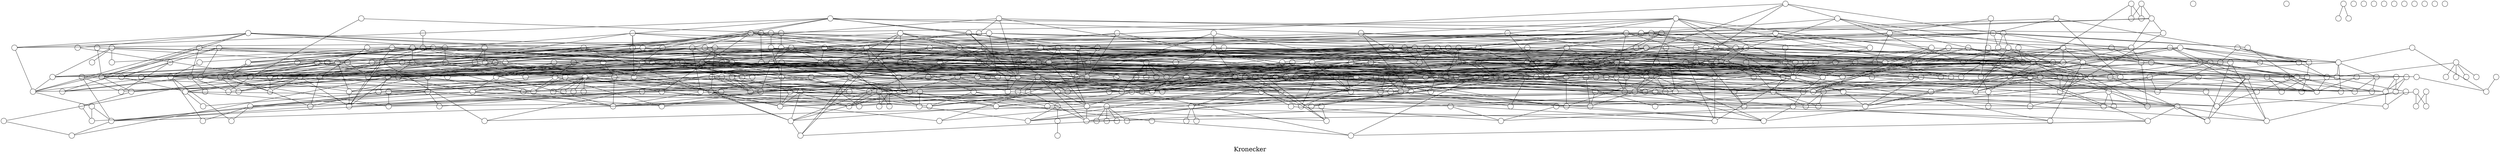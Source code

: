 /*****
Kronecker
*****/

graph G {
  graph [splines=false overlap=false]
  node  [shape=ellipse, width=0.3, height=0.3, label=""]
  0 ;
  1 ;
  2 ;
  3 ;
  4 ;
  5 ;
  6 ;
  7 ;
  8 ;
  9 ;
  10 ;
  11 ;
  12 ;
  13 ;
  14 ;
  15 ;
  16 ;
  17 ;
  18 ;
  19 ;
  20 ;
  22 ;
  23 ;
  24 ;
  27 ;
  28 ;
  29 ;
  30 ;
  31 ;
  32 ;
  33 ;
  34 ;
  35 ;
  36 ;
  37 ;
  38 ;
  39 ;
  40 ;
  41 ;
  42 ;
  43 ;
  44 ;
  45 ;
  46 ;
  47 ;
  49 ;
  50 ;
  51 ;
  52 ;
  53 ;
  54 ;
  55 ;
  56 ;
  57 ;
  58 ;
  59 ;
  60 ;
  61 ;
  62 ;
  63 ;
  64 ;
  65 ;
  67 ;
  68 ;
  69 ;
  70 ;
  71 ;
  72 ;
  73 ;
  75 ;
  76 ;
  77 ;
  78 ;
  79 ;
  80 ;
  81 ;
  82 ;
  83 ;
  85 ;
  86 ;
  87 ;
  88 ;
  89 ;
  90 ;
  92 ;
  93 ;
  94 ;
  96 ;
  97 ;
  98 ;
  99 ;
  100 ;
  101 ;
  102 ;
  103 ;
  104 ;
  105 ;
  106 ;
  107 ;
  108 ;
  109 ;
  110 ;
  111 ;
  113 ;
  114 ;
  115 ;
  116 ;
  117 ;
  118 ;
  119 ;
  120 ;
  121 ;
  122 ;
  123 ;
  124 ;
  125 ;
  126 ;
  127 ;
  128 ;
  129 ;
  130 ;
  132 ;
  133 ;
  134 ;
  135 ;
  136 ;
  137 ;
  138 ;
  139 ;
  140 ;
  141 ;
  142 ;
  143 ;
  146 ;
  147 ;
  148 ;
  149 ;
  150 ;
  151 ;
  153 ;
  154 ;
  155 ;
  156 ;
  157 ;
  158 ;
  159 ;
  160 ;
  162 ;
  163 ;
  164 ;
  165 ;
  166 ;
  167 ;
  168 ;
  169 ;
  171 ;
  172 ;
  174 ;
  175 ;
  176 ;
  177 ;
  178 ;
  181 ;
  182 ;
  183 ;
  185 ;
  186 ;
  187 ;
  188 ;
  189 ;
  190 ;
  191 ;
  192 ;
  193 ;
  194 ;
  196 ;
  197 ;
  198 ;
  199 ;
  200 ;
  201 ;
  202 ;
  203 ;
  204 ;
  205 ;
  206 ;
  207 ;
  208 ;
  209 ;
  210 ;
  211 ;
  212 ;
  214 ;
  215 ;
  216 ;
  217 ;
  218 ;
  219 ;
  220 ;
  221 ;
  222 ;
  223 ;
  224 ;
  226 ;
  227 ;
  228 ;
  229 ;
  230 ;
  231 ;
  232 ;
  234 ;
  235 ;
  236 ;
  237 ;
  238 ;
  239 ;
  240 ;
  241 ;
  242 ;
  243 ;
  244 ;
  245 ;
  246 ;
  247 ;
  249 ;
  250 ;
  251 ;
  253 ;
  255 ;
  256 ;
  257 ;
  258 ;
  259 ;
  261 ;
  262 ;
  263 ;
  264 ;
  265 ;
  266 ;
  267 ;
  268 ;
  270 ;
  271 ;
  272 ;
  273 ;
  274 ;
  275 ;
  276 ;
  277 ;
  279 ;
  280 ;
  281 ;
  282 ;
  283 ;
  284 ;
  285 ;
  286 ;
  287 ;
  288 ;
  290 ;
  291 ;
  292 ;
  293 ;
  295 ;
  297 ;
  298 ;
  299 ;
  300 ;
  301 ;
  302 ;
  304 ;
  305 ;
  306 ;
  307 ;
  308 ;
  309 ;
  310 ;
  311 ;
  312 ;
  313 ;
  314 ;
  315 ;
  316 ;
  317 ;
  318 ;
  319 ;
  320 ;
  321 ;
  322 ;
  323 ;
  324 ;
  325 ;
  326 ;
  327 ;
  328 ;
  329 ;
  330 ;
  331 ;
  332 ;
  333 ;
  334 ;
  335 ;
  336 ;
  337 ;
  338 ;
  339 ;
  340 ;
  341 ;
  342 ;
  343 ;
  344 ;
  345 ;
  347 ;
  348 ;
  349 ;
  350 ;
  352 ;
  353 ;
  354 ;
  355 ;
  356 ;
  357 ;
  358 ;
  359 ;
  361 ;
  364 ;
  365 ;
  366 ;
  367 ;
  368 ;
  370 ;
  371 ;
  373 ;
  374 ;
  375 ;
  377 ;
  379 ;
  380 ;
  381 ;
  383 ;
  384 ;
  385 ;
  386 ;
  387 ;
  389 ;
  390 ;
  391 ;
  392 ;
  393 ;
  394 ;
  395 ;
  396 ;
  397 ;
  398 ;
  399 ;
  400 ;
  401 ;
  402 ;
  403 ;
  404 ;
  405 ;
  406 ;
  407 ;
  408 ;
  410 ;
  411 ;
  412 ;
  413 ;
  414 ;
  416 ;
  417 ;
  418 ;
  419 ;
  420 ;
  421 ;
  422 ;
  423 ;
  424 ;
  425 ;
  426 ;
  427 ;
  428 ;
  429 ;
  430 ;
  431 ;
  432 ;
  433 ;
  434 ;
  435 ;
  436 ;
  437 ;
  438 ;
  439 ;
  440 ;
  441 ;
  442 ;
  443 ;
  444 ;
  445 ;
  446 ;
  447 ;
  448 ;
  449 ;
  450 ;
  451 ;
  452 ;
  454 ;
  455 ;
  456 ;
  457 ;
  458 ;
  459 ;
  460 ;
  461 ;
  462 ;
  463 ;
  464 ;
  465 ;
  467 ;
  468 ;
  470 ;
  472 ;
  473 ;
  474 ;
  475 ;
  477 ;
  479 ;
  480 ;
  481 ;
  482 ;
  483 ;
  484 ;
  485 ;
  486 ;
  488 ;
  489 ;
  490 ;
  491 ;
  492 ;
  493 ;
  494 ;
  495 ;
  497 ;
  498 ;
  499 ;
  500 ;
  501 ;
  502 ;
  503 ;
  504 ;
  506 ;
  507 ;
  508 ;
  509 ;
  510 ;
  511 ;
  512 ;
  513 ;
  514 ;
  515 ;
  516 ;
  517 ;
  518 ;
  519 ;
  520 ;
  521 ;
  522 ;
  523 ;
  524 ;
  525 ;
  526 ;
  527 ;
  528 ;
  529 ;
  530 ;
  531 ;
  532 ;
  533 ;
  534 ;
  535 ;
  536 ;
  537 ;
  538 ;
  539 ;
  540 ;
  541 ;
  543 ;
  544 ;
  545 ;
  546 ;
  547 ;
  548 ;
  549 ;
  550 ;
  551 ;
  552 ;
  553 ;
  554 ;
  555 ;
  556 ;
  558 ;
  559 ;
  560 ;
  562 ;
  563 ;
  564 ;
  565 ;
  566 ;
  567 ;
  568 ;
  569 ;
  570 ;
  571 ;
  572 ;
  573 ;
  575 ;
  0 -- 193;
  0 -- 194;
  0 -- 196;
  0 -- 197;
  0 -- 210;
  1 -- 192;
  1 -- 216;
  1 -- 242;
  1 -- 393;
  2 -- 192;
  3 -- 11;
  3 -- 76;
  3 -- 190;
  3 -- 191;
  3 -- 314;
  4 -- 189;
  4 -- 311;
  5 -- 189;
  6 -- 190;
  6 -- 191;
  6 -- 332;
  6 -- 412;
  7 -- 17;
  7 -- 189;
  7 -- 242;
  8 -- 39;
  8 -- 189;
  9 -- 185;
  9 -- 187;
  9 -- 188;
  9 -- 282;
  10 -- 60;
  10 -- 183;
  10 -- 186;
  10 -- 512;
  11 -- 183;
  11 -- 186;
  11 -- 211;
  11 -- 344;
  11 -- 365;
  11 -- 436;
  11 -- 508;
  12 -- 181;
  12 -- 182;
  12 -- 463;
  13 -- 489;
  14 -- 60;
  14 -- 407;
  14 -- 427;
  15 -- 68;
  15 -- 181;
  15 -- 182;
  16 -- 73;
  16 -- 454;
  16 -- 475;
  18 -- 24;
  18 -- 76;
  18 -- 211;
  18 -- 212;
  18 -- 214;
  18 -- 215;
  18 -- 241;
  18 -- 274;
  18 -- 317;
  19 -- 178;
  19 -- 210;
  19 -- 272;
  19 -- 371;
  20 -- 113;
  20 -- 210;
  20 -- 215;
  20 -- 431;
  20 -- 443;
  22 -- 63;
  22 -- 207;
  23 -- 207;
  24 -- 34;
  24 -- 118;
  24 -- 176;
  24 -- 208;
  24 -- 209;
  24 -- 336;
  24 -- 397;
  27 -- 202;
  27 -- 203;
  27 -- 205;
  27 -- 206;
  27 -- 230;
  27 -- 350;
  27 -- 444;
  28 -- 86;
  28 -- 201;
  28 -- 204;
  28 -- 485;
  29 -- 40;
  29 -- 100;
  29 -- 201;
  29 -- 204;
  29 -- 384;
  30 -- 31;
  30 -- 68;
  30 -- 105;
  30 -- 199;
  30 -- 200;
  30 -- 253;
  30 -- 367;
  30 -- 391;
  31 -- 198;
  31 -- 247;
  32 -- 171;
  32 -- 198;
  32 -- 324;
  32 -- 355;
  33 -- 43;
  33 -- 123;
  33 -- 199;
  33 -- 200;
  34 -- 87;
  34 -- 97;
  34 -- 198;
  34 -- 218;
  34 -- 348;
  35 -- 104;
  35 -- 198;
  35 -- 262;
  36 -- 157;
  36 -- 158;
  36 -- 160;
  36 -- 314;
  37 -- 156;
  37 -- 159;
  37 -- 389;
  38 -- 42;
  38 -- 156;
  38 -- 159;
  39 -- 83;
  39 -- 154;
  39 -- 155;
  39 -- 206;
  40 -- 153;
  40 -- 494;
  41 -- 64;
  41 -- 149;
  41 -- 153;
  41 -- 458;
  42 -- 46;
  42 -- 154;
  42 -- 155;
  42 -- 367;
  43 -- 153;
  43 -- 444;
  43 -- 510;
  44 -- 153;
  44 -- 228;
  44 -- 353;
  45 -- 148;
  45 -- 149;
  45 -- 151;
  45 -- 271;
  45 -- 403;
  46 -- 68;
  46 -- 117;
  46 -- 147;
  46 -- 150;
  47 -- 147;
  47 -- 150;
  47 -- 234;
  47 -- 393;
  47 -- 464;
49;
  50 -- 89;
  51 -- 92;
  51 -- 133;
  51 -- 146;
  51 -- 200;
  51 -- 236;
  51 -- 268;
  51 -- 308;
  51 -- 485;
  52 -- 143;
  53 -- 62;
  53 -- 246;
  54 -- 79;
  54 -- 119;
  54 -- 175;
  54 -- 176;
  54 -- 178;
  55 -- 82;
  55 -- 102;
  55 -- 104;
  55 -- 174;
  55 -- 177;
  55 -- 418;
  55 -- 502;
  56 -- 174;
  56 -- 177;
  56 -- 212;
  56 -- 220;
  56 -- 426;
  57 -- 172;
  57 -- 243;
  57 -- 397;
  57 -- 421;
  58 -- 171;
  58 -- 190;
  58 -- 240;
  58 -- 350;
  59 -- 171;
  59 -- 193;
  59 -- 222;
  59 -- 291;
  59 -- 315;
  60 -- 172;
  60 -- 452;
  61 -- 171;
  61 -- 188;
  62 -- 171;
  62 -- 243;
  63 -- 166;
  63 -- 167;
  63 -- 169;
  64 -- 120;
  64 -- 165;
  64 -- 168;
  64 -- 258;
  65 -- 103;
  65 -- 104;
  65 -- 165;
  65 -- 168;
  65 -- 246;
  67 -- 162;
  67 -- 210;
  67 -- 323;
  67 -- 434;
  68 -- 162;
  68 -- 399;
  69 -- 163;
  69 -- 164;
  69 -- 329;
  70 -- 93;
  70 -- 122;
  70 -- 162;
  71 -- 162;
  71 -- 183;
  71 -- 392;
  72 -- 104;
  72 -- 208;
  72 -- 265;
  72 -- 266;
  72 -- 268;
  72 -- 320;
  73 -- 106;
  73 -- 115;
  73 -- 264;
  73 -- 267;
  73 -- 341;
  73 -- 361;
  73 -- 492;
  75 -- 262;
  75 -- 263;
  76 -- 150;
  76 -- 261;
  77 -- 261;
  77 -- 282;
  77 -- 344;
  77 -- 467;
  78 -- 88;
  78 -- 262;
  78 -- 263;
  78 -- 307;
  79 -- 261;
  80 -- 82;
  80 -- 234;
  80 -- 261;
  81 -- 256;
  81 -- 257;
  81 -- 259;
  81 -- 338;
  82 -- 104;
  82 -- 255;
  82 -- 258;
  82 -- 436;
  82 -- 442;
  83 -- 209;
  83 -- 255;
  83 -- 258;
  83 -- 495;
  85 -- 226;
  85 -- 238;
  86 -- 280;
  87 -- 176;
  87 -- 253;
  88 -- 202;
  89 -- 142;
  89 -- 148;
  89 -- 256;
  89 -- 285;
  89 -- 470;
  90 -- 268;
  90 -- 283;
  90 -- 284;
  90 -- 286;
  90 -- 287;
  90 -- 356;
  92 -- 182;
  92 -- 196;
  92 -- 282;
  92 -- 285;
  92 -- 305;
  93 -- 280;
  93 -- 281;
  93 -- 327;
  94 -- 120;
  94 -- 279;
  94 -- 287;
  96 -- 271;
  96 -- 280;
  96 -- 281;
  96 -- 468;
  97 -- 279;
  98 -- 102;
  98 -- 143;
  98 -- 182;
  98 -- 230;
  98 -- 279;
  99 -- 141;
  99 -- 274;
  99 -- 275;
  99 -- 277;
  99 -- 515;
  100 -- 149;
  100 -- 241;
  100 -- 273;
  100 -- 276;
  100 -- 435;
  101 -- 273;
  101 -- 276;
  102 -- 229;
  102 -- 271;
  102 -- 272;
  102 -- 425;
  102 -- 447;
  103 -- 241;
  103 -- 270;
  103 -- 426;
  103 -- 503;
  104 -- 238;
  104 -- 270;
  104 -- 442;
  105 -- 110;
  105 -- 267;
  105 -- 271;
  105 -- 272;
  106 -- 210;
  106 -- 270;
  106 -- 380;
  106 -- 422;
  107 -- 270;
  107 -- 380;
  108 -- 171;
  108 -- 229;
  108 -- 230;
  108 -- 232;
  108 -- 430;
  109 -- 228;
  109 -- 231;
  109 -- 298;
  109 -- 326;
  109 -- 332;
  109 -- 356;
  110 -- 228;
  110 -- 231;
  110 -- 463;
  111 -- 226;
  111 -- 227;
  111 -- 459;
  113 -- 182;
  113 -- 297;
  113 -- 326;
  114 -- 226;
  114 -- 227;
  114 -- 439;
  115 -- 426;
116;
  117 -- 220;
  117 -- 221;
  117 -- 223;
  117 -- 224;
  117 -- 282;
  118 -- 219;
  118 -- 222;
  118 -- 349;
  118 -- 385;
  119 -- 183;
  119 -- 219;
  119 -- 222;
  120 -- 217;
  120 -- 218;
  120 -- 236;
  121 -- 194;
  121 -- 216;
  122 -- 214;
  122 -- 216;
  122 -- 242;
  122 -- 399;
  123 -- 217;
  123 -- 218;
  123 -- 361;
  124 -- 216;
  125 -- 216;
  126 -- 247;
  126 -- 250;
  126 -- 251;
  126 -- 358;
  126 -- 460;
  127 -- 246;
  127 -- 249;
  127 -- 380;
  128 -- 172;
  128 -- 246;
  128 -- 249;
  128 -- 288;
  129 -- 244;
  129 -- 245;
  129 -- 352;
  129 -- 413;
  129 -- 459;
  130 -- 237;
  130 -- 243;
  130 -- 271;
  130 -- 430;
  130 -- 491;
  132 -- 234;
  132 -- 244;
  132 -- 245;
  132 -- 439;
  133 -- 243;
  134 -- 243;
  134 -- 426;
  135 -- 238;
  135 -- 239;
  135 -- 241;
  135 -- 242;
  135 -- 268;
  136 -- 167;
  136 -- 237;
  136 -- 240;
  136 -- 242;
  137 -- 237;
  137 -- 240;
  137 -- 503;
  138 -- 235;
  138 -- 236;
  138 -- 262;
  138 -- 492;
  139 -- 234;
  140 -- 234;
  141 -- 235;
  141 -- 236;
  141 -- 347;
  141 -- 387;
  141 -- 458;
  142 -- 215;
  142 -- 234;
  142 -- 309;
  142 -- 398;
  143 -- 166;
  143 -- 234;
  143 -- 340;
  146 -- 349;
  147 -- 438;
  148 -- 312;
  149 -- 155;
  149 -- 192;
  153 -- 384;
  154 -- 232;
  154 -- 281;
  154 -- 299;
  155 -- 276;
  155 -- 441;
  157 -- 253;
  158 -- 166;
  160 -- 267;
  162 -- 497;
  163 -- 242;
  163 -- 430;
  164 -- 412;
  164 -- 468;
  165 -- 495;
  166 -- 194;
  168 -- 262;
  168 -- 273;
  169 -- 203;
  169 -- 218;
  169 -- 231;
  171 -- 486;
  172 -- 355;
  174 -- 239;
  175 -- 284;
  177 -- 330;
  181 -- 312;
  181 -- 411;
  181 -- 448;
  181 -- 486;
  182 -- 237;
  182 -- 364;
  183 -- 327;
  183 -- 340;
  185 -- 312;
  187 -- 214;
  187 -- 434;
  188 -- 462;
  189 -- 389;
  190 -- 338;
  190 -- 458;
  190 -- 473;
  191 -- 302;
  191 -- 462;
  191 -- 465;
  191 -- 504;
  192 -- 249;
  192 -- 324;
  192 -- 396;
  194 -- 400;
  196 -- 203;
  196 -- 207;
  196 -- 234;
  196 -- 245;
  196 -- 406;
  198 -- 391;
  199 -- 214;
  200 -- 268;
  201 -- 387;
  202 -- 464;
  203 -- 305;
  203 -- 419;
  204 -- 435;
  204 -- 465;
  204 -- 490;
  205 -- 212;
  207 -- 323;
  207 -- 482;
  208 -- 454;
  208 -- 460;
  208 -- 516;
  209 -- 302;
  209 -- 444;
  209 -- 461;
  209 -- 491;
  210 -- 268;
  211 -- 340;
  212 -- 467;
  214 -- 234;
  215 -- 426;
  218 -- 229;
  218 -- 498;
  219 -- 323;
  220 -- 331;
  220 -- 407;
  222 -- 308;
  222 -- 319;
  222 -- 323;
  223 -- 380;
  223 -- 499;
  224 -- 374;
  224 -- 452;
  227 -- 264;
  227 -- 439;
  227 -- 459;
  228 -- 313;
  229 -- 309;
  229 -- 385;
  229 -- 479;
  231 -- 271;
  232 -- 459;
  234 -- 283;
  234 -- 331;
  234 -- 464;
  236 -- 246;
  236 -- 261;
  237 -- 416;
  238 -- 397;
  239 -- 516;
  240 -- 321;
  241 -- 270;
  241 -- 281;
  241 -- 285;
  241 -- 308;
  241 -- 364;
  241 -- 368;
  242 -- 480;
  243 -- 514;
  244 -- 284;
  244 -- 348;
  244 -- 370;
  244 -- 512;
  246 -- 247;
  247 -- 377;
  249 -- 277;
  249 -- 446;
  253 -- 272;
  256 -- 437;
  256 -- 482;
  257 -- 261;
  257 -- 507;
  258 -- 261;
  258 -- 312;
  258 -- 410;
  259 -- 295;
  259 -- 408;
  261 -- 455;
  262 -- 299;
  263 -- 279;
  263 -- 336;
  263 -- 418;
  263 -- 470;
  265 -- 371;
  266 -- 345;
  267 -- 401;
  267 -- 490;
  268 -- 373;
  270 -- 410;
  270 -- 509;
  271 -- 337;
  271 -- 467;
  271 -- 507;
  272 -- 370;
  272 -- 436;
  273 -- 286;
  274 -- 347;
  276 -- 509;
  277 -- 304;
  277 -- 323;
  281 -- 446;
  283 -- 512;
  284 -- 414;
  284 -- 504;
  287 -- 470;
  288 -- 433;
  288 -- 481;
  288 -- 482;
  288 -- 484;
  288 -- 485;
  290 -- 340;
  290 -- 480;
  290 -- 483;
  290 -- 488;
  291 -- 479;
  292 -- 477;
  293 -- 326;
  293 -- 477;
  295 -- 477;
  297 -- 428;
  297 -- 472;
  297 -- 473;
  297 -- 475;
  298 -- 474;
  299 -- 426;
  299 -- 474;
  300 -- 470;
  301 -- 333;
  301 -- 468;
  302 -- 468;
  302 -- 488;
  304 -- 416;
  304 -- 468;
  305 -- 355;
  305 -- 463;
  305 -- 468;
  305 -- 499;
  306 -- 421;
  306 -- 444;
  306 -- 499;
  306 -- 500;
  306 -- 502;
  306 -- 503;
  307 -- 498;
  307 -- 501;
  308 -- 425;
  308 -- 498;
  308 -- 501;
  309 -- 497;
  310 -- 495;
  311 -- 495;
  312 -- 497;
  313 -- 495;
  314 -- 315;
  314 -- 374;
  314 -- 452;
  314 -- 495;
  315 -- 386;
  315 -- 490;
  315 -- 491;
  315 -- 493;
  315 -- 494;
  316 -- 489;
  316 -- 492;
  317 -- 321;
  317 -- 440;
  317 -- 449;
  317 -- 470;
  317 -- 489;
  317 -- 492;
  318 -- 456;
  318 -- 488;
  319 -- 348;
  319 -- 393;
  319 -- 486;
  319 -- 502;
  320 -- 332;
  320 -- 440;
  320 -- 486;
  321 -- 416;
  321 -- 488;
  322 -- 340;
  322 -- 486;
  323 -- 486;
  324 -- 370;
  324 -- 391;
  324 -- 445;
  324 -- 446;
  324 -- 448;
  324 -- 449;
  325 -- 361;
  325 -- 444;
  325 -- 447;
  326 -- 379;
  326 -- 444;
  326 -- 447;
  326 -- 500;
  327 -- 442;
  327 -- 443;
  328 -- 439;
  328 -- 441;
  329 -- 429;
  329 -- 441;
  330 -- 442;
  330 -- 443;
  330 -- 457;
  331 -- 441;
  331 -- 508;
  331 -- 516;
  332 -- 441;
  333 -- 436;
  333 -- 437;
  333 -- 439;
  333 -- 440;
  334 -- 435;
  334 -- 438;
  334 -- 457;
  335 -- 435;
  335 -- 438;
  335 -- 440;
  336 -- 433;
  336 -- 434;
  337 -- 344;
  337 -- 432;
  338 -- 432;
  339 -- 433;
  339 -- 434;
  340 -- 400;
  340 -- 432;
  341 -- 432;
  341 -- 463;
  341 -- 468;
  342 -- 463;
  342 -- 464;
  342 -- 467;
  343 -- 407;
  343 -- 462;
  343 -- 465;
  344 -- 421;
  344 -- 462;
  344 -- 465;
  344 -- 494;
  345 -- 460;
  345 -- 461;
  347 -- 426;
  347 -- 459;
  348 -- 460;
  348 -- 461;
  349 -- 459;
  350 -- 357;
  350 -- 459;
  352 -- 456;
  352 -- 503;
  353 -- 456;
  354 -- 389;
  354 -- 451;
  354 -- 452;
  355 -- 450;
  356 -- 450;
  357 -- 451;
  357 -- 452;
  358 -- 444;
  358 -- 450;
  359 -- 375;
  359 -- 450;
  361 -- 371;
  361 -- 430;
  361 -- 552;
  361 -- 555;
  364 -- 549;
  365 -- 549;
  366 -- 550;
  366 -- 551;
  367 -- 549;
  368 -- 405;
  368 -- 549;
  370 -- 543;
  370 -- 546;
  371 -- 492;
  371 -- 543;
  371 -- 546;
  373 -- 439;
  373 -- 540;
  374 -- 540;
  375 -- 541;
  377 -- 540;
  379 -- 570;
  379 -- 573;
  380 -- 412;
  380 -- 492;
  380 -- 570;
  380 -- 573;
  381 -- 568;
  381 -- 569;
  383 -- 567;
  384 -- 568;
  384 -- 569;
  385 -- 459;
  385 -- 567;
  386 -- 494;
  386 -- 567;
  387 -- 449;
  387 -- 562;
  387 -- 563;
  387 -- 565;
  387 -- 566;
  389 -- 404;
  389 -- 564;
  390 -- 470;
  390 -- 559;
  390 -- 560;
  391 -- 410;
  391 -- 480;
  391 -- 558;
  392 -- 558;
  393 -- 438;
  393 -- 559;
  393 -- 560;
  394 -- 449;
  394 -- 558;
  395 -- 443;
  395 -- 558;
  396 -- 507;
  396 -- 517;
  396 -- 518;
  396 -- 520;
  396 -- 521;
  397 -- 404;
  397 -- 516;
  397 -- 519;
  398 -- 441;
  398 -- 516;
  398 -- 519;
  399 -- 514;
  399 -- 515;
  400 -- 473;
  400 -- 488;
  400 -- 513;
  401 -- 513;
  402 -- 440;
  402 -- 486;
  402 -- 514;
  402 -- 515;
  403 -- 488;
  403 -- 513;
  404 -- 513;
  405 -- 508;
  405 -- 509;
  405 -- 511;
  405 -- 512;
  406 -- 449;
  406 -- 507;
  406 -- 510;
  407 -- 507;
  407 -- 510;
  408 -- 484;
  408 -- 506;
  410 -- 435;
  410 -- 504;
  411 -- 440;
  411 -- 506;
  412 -- 504;
  413 -- 504;
  414 -- 454;
  414 -- 535;
  414 -- 536;
  414 -- 538;
  414 -- 539;
  416 -- 534;
  416 -- 537;
  417 -- 504;
  417 -- 532;
  417 -- 533;
  418 -- 442;
  418 -- 531;
  419 -- 531;
  420 -- 532;
  420 -- 533;
  421 -- 531;
  422 -- 437;
  422 -- 531;
  423 -- 447;
  423 -- 526;
  423 -- 527;
  423 -- 529;
  423 -- 530;
  424 -- 525;
  424 -- 528;
  425 -- 460;
  425 -- 525;
  425 -- 528;
  426 -- 455;
  426 -- 523;
  426 -- 524;
  427 -- 461;
  427 -- 522;
  428 -- 522;
  429 -- 523;
  429 -- 524;
  430 -- 522;
  431 -- 450;
  431 -- 495;
  431 -- 522;
  439 -- 479;
  442 -- 448;
  442 -- 464;
  442 -- 494;
  451 -- 465;
  452 -- 474;
  461 -- 463;
  461 -- 489;
  463 -- 502;
544;
545;
547;
548;
553;
554;
556;
571;
572;
575;
  label = "\nKronecker\n";  fontsize=24;
}
